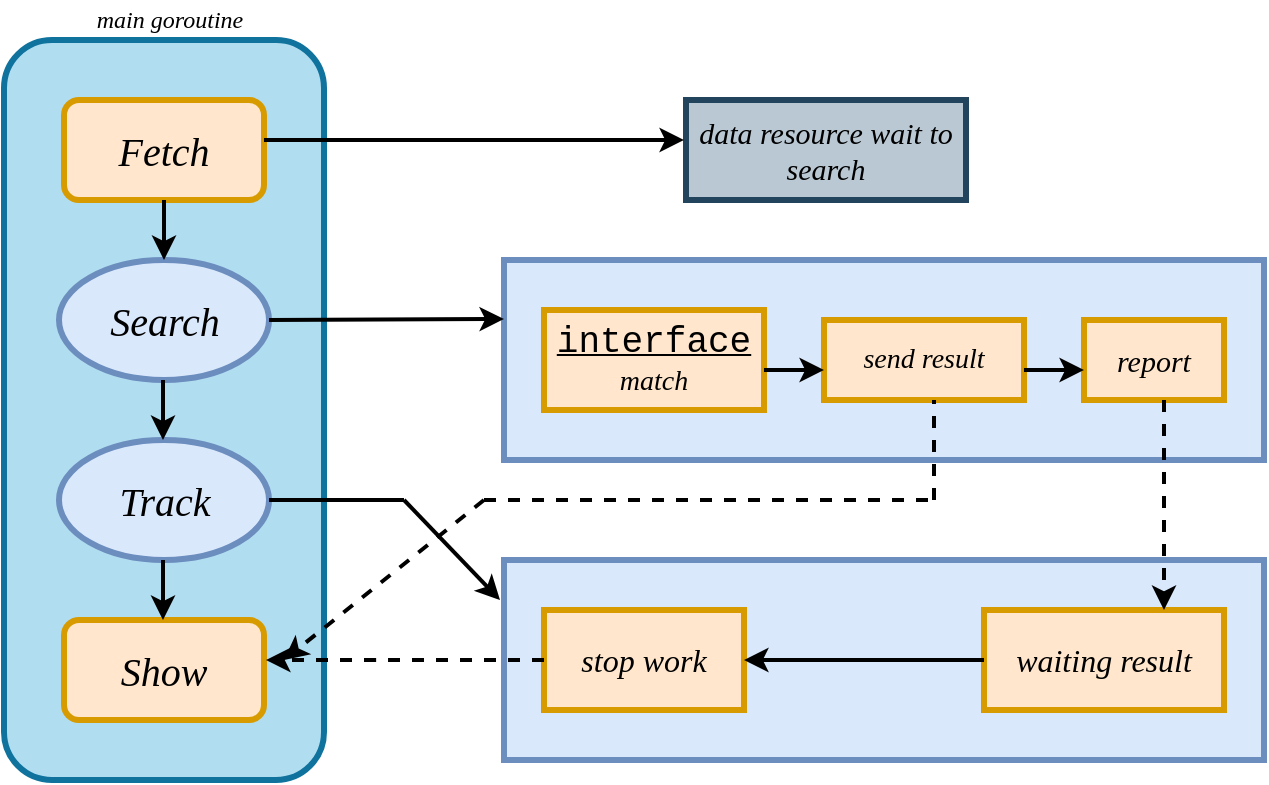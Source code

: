 <mxfile version="14.6.13" type="device"><diagram id="jFij3uQEnjqha3zV_cfF" name="Page-1"><mxGraphModel dx="1106" dy="852" grid="1" gridSize="10" guides="1" tooltips="1" connect="1" arrows="1" fold="1" page="1" pageScale="1" pageWidth="850" pageHeight="1100" math="0" shadow="0"><root><mxCell id="0"/><mxCell id="1" parent="0"/><mxCell id="DtW4x7NP8OzSULjKuglq-1" value="" style="rounded=1;whiteSpace=wrap;html=1;direction=south;fillColor=#b1ddf0;strokeWidth=3;strokeColor=#10739e;" vertex="1" parent="1"><mxGeometry x="80" y="110" width="160" height="370" as="geometry"/></mxCell><mxCell id="DtW4x7NP8OzSULjKuglq-2" value="&lt;font style=&quot;font-size: 20px&quot; face=&quot;Source Code Pro&quot;&gt;&lt;i&gt;Search&lt;/i&gt;&lt;/font&gt;" style="ellipse;whiteSpace=wrap;html=1;strokeWidth=3;fillColor=#dae8fc;strokeColor=#6c8ebf;" vertex="1" parent="1"><mxGeometry x="107.5" y="220" width="105" height="60" as="geometry"/></mxCell><UserObject label="&lt;font style=&quot;font-size: 20px&quot; face=&quot;Source Code Pro&quot;&gt;&lt;i&gt;Fetch&lt;/i&gt;&lt;/font&gt;" id="DtW4x7NP8OzSULjKuglq-3"><mxCell style="rounded=1;whiteSpace=wrap;html=1;strokeWidth=3;fillColor=#ffe6cc;strokeColor=#d79b00;" vertex="1" parent="1"><mxGeometry x="110" y="140" width="100" height="50" as="geometry"/></mxCell></UserObject><mxCell id="DtW4x7NP8OzSULjKuglq-4" value="&lt;font style=&quot;font-size: 20px&quot; face=&quot;Source Code Pro&quot;&gt;&lt;i&gt;Track&lt;/i&gt;&lt;/font&gt;" style="ellipse;whiteSpace=wrap;html=1;strokeWidth=3;fillColor=#dae8fc;strokeColor=#6c8ebf;" vertex="1" parent="1"><mxGeometry x="107.5" y="310" width="105" height="60" as="geometry"/></mxCell><UserObject label="&lt;font style=&quot;font-size: 20px&quot; face=&quot;Source Code Pro&quot;&gt;&lt;i&gt;Show&lt;/i&gt;&lt;/font&gt;" id="DtW4x7NP8OzSULjKuglq-5"><mxCell style="rounded=1;whiteSpace=wrap;html=1;strokeWidth=3;fillColor=#ffe6cc;strokeColor=#d79b00;" vertex="1" parent="1"><mxGeometry x="110" y="400" width="100" height="50" as="geometry"/></mxCell></UserObject><mxCell id="DtW4x7NP8OzSULjKuglq-6" value="&lt;i&gt;&lt;font style=&quot;font-size: 15px&quot; face=&quot;Georgia&quot;&gt;data resource wait to search&lt;/font&gt;&lt;/i&gt;" style="rounded=0;whiteSpace=wrap;html=1;strokeWidth=3;fillColor=#bac8d3;strokeColor=#23445d;" vertex="1" parent="1"><mxGeometry x="421" y="140" width="140" height="50" as="geometry"/></mxCell><mxCell id="DtW4x7NP8OzSULjKuglq-7" value="" style="rounded=0;whiteSpace=wrap;html=1;strokeWidth=3;fillColor=#dae8fc;strokeColor=#6c8ebf;" vertex="1" parent="1"><mxGeometry x="330" y="220" width="380" height="100" as="geometry"/></mxCell><mxCell id="DtW4x7NP8OzSULjKuglq-8" value="" style="rounded=0;whiteSpace=wrap;html=1;strokeWidth=3;fillColor=#dae8fc;strokeColor=#6c8ebf;" vertex="1" parent="1"><mxGeometry x="330" y="370" width="380" height="100" as="geometry"/></mxCell><mxCell id="DtW4x7NP8OzSULjKuglq-9" value="" style="endArrow=classic;html=1;strokeWidth=2;" edge="1" parent="1"><mxGeometry width="50" height="50" relative="1" as="geometry"><mxPoint x="210" y="160" as="sourcePoint"/><mxPoint x="420" y="160" as="targetPoint"/></mxGeometry></mxCell><mxCell id="DtW4x7NP8OzSULjKuglq-10" value="" style="endArrow=classic;html=1;entryX=0.5;entryY=0;entryDx=0;entryDy=0;strokeWidth=2;" edge="1" parent="1" target="DtW4x7NP8OzSULjKuglq-2"><mxGeometry width="50" height="50" relative="1" as="geometry"><mxPoint x="160" y="190" as="sourcePoint"/><mxPoint x="210" y="140" as="targetPoint"/></mxGeometry></mxCell><mxCell id="DtW4x7NP8OzSULjKuglq-11" value="" style="endArrow=classic;html=1;entryX=0.5;entryY=0;entryDx=0;entryDy=0;strokeWidth=2;" edge="1" parent="1"><mxGeometry width="50" height="50" relative="1" as="geometry"><mxPoint x="159.5" y="280" as="sourcePoint"/><mxPoint x="159.5" y="310" as="targetPoint"/></mxGeometry></mxCell><mxCell id="DtW4x7NP8OzSULjKuglq-12" value="" style="endArrow=classic;html=1;entryX=0.5;entryY=0;entryDx=0;entryDy=0;strokeWidth=2;" edge="1" parent="1"><mxGeometry width="50" height="50" relative="1" as="geometry"><mxPoint x="159.5" y="370" as="sourcePoint"/><mxPoint x="159.5" y="400" as="targetPoint"/></mxGeometry></mxCell><mxCell id="DtW4x7NP8OzSULjKuglq-13" value="&lt;font style=&quot;font-size: 18px&quot; face=&quot;Courier New&quot;&gt;&lt;u&gt;interface&lt;/u&gt;&lt;/font&gt;&lt;br&gt;&lt;font face=&quot;Georgia&quot; size=&quot;1&quot;&gt;&lt;i style=&quot;font-size: 14px&quot;&gt;match&lt;/i&gt;&lt;/font&gt;" style="rounded=0;whiteSpace=wrap;html=1;strokeWidth=3;fillColor=#ffe6cc;strokeColor=#d79b00;" vertex="1" parent="1"><mxGeometry x="350" y="245" width="110" height="50" as="geometry"/></mxCell><mxCell id="DtW4x7NP8OzSULjKuglq-14" value="&lt;font face=&quot;Georgia&quot; style=&quot;font-size: 14px&quot;&gt;&lt;i&gt;&lt;font style=&quot;font-size: 14px&quot;&gt;send&lt;/font&gt; result&lt;/i&gt;&lt;/font&gt;" style="rounded=0;whiteSpace=wrap;html=1;strokeWidth=3;fillColor=#ffe6cc;strokeColor=#d79b00;" vertex="1" parent="1"><mxGeometry x="490" y="250" width="100" height="40" as="geometry"/></mxCell><mxCell id="DtW4x7NP8OzSULjKuglq-15" value="&lt;font face=&quot;Georgia&quot; size=&quot;1&quot;&gt;&lt;i style=&quot;font-size: 15px&quot;&gt;report&lt;/i&gt;&lt;/font&gt;" style="rounded=0;whiteSpace=wrap;html=1;strokeWidth=3;fillColor=#ffe6cc;strokeColor=#d79b00;" vertex="1" parent="1"><mxGeometry x="620" y="250" width="70" height="40" as="geometry"/></mxCell><mxCell id="DtW4x7NP8OzSULjKuglq-16" value="&lt;i&gt;&lt;font face=&quot;Georgia&quot; style=&quot;font-size: 16px&quot;&gt;stop work&lt;/font&gt;&lt;/i&gt;" style="rounded=0;whiteSpace=wrap;html=1;strokeWidth=3;fillColor=#ffe6cc;strokeColor=#d79b00;" vertex="1" parent="1"><mxGeometry x="350" y="395" width="100" height="50" as="geometry"/></mxCell><mxCell id="DtW4x7NP8OzSULjKuglq-17" value="&lt;i&gt;&lt;font face=&quot;Georgia&quot; style=&quot;font-size: 16px&quot;&gt;waiting result&lt;/font&gt;&lt;/i&gt;" style="rounded=0;whiteSpace=wrap;html=1;strokeWidth=3;fillColor=#ffe6cc;strokeColor=#d79b00;" vertex="1" parent="1"><mxGeometry x="570" y="395" width="120" height="50" as="geometry"/></mxCell><mxCell id="DtW4x7NP8OzSULjKuglq-18" value="" style="endArrow=classic;html=1;exitX=1;exitY=0.5;exitDx=0;exitDy=0;strokeWidth=2;" edge="1" parent="1" source="DtW4x7NP8OzSULjKuglq-2"><mxGeometry width="50" height="50" relative="1" as="geometry"><mxPoint x="220" y="250" as="sourcePoint"/><mxPoint x="330" y="249.5" as="targetPoint"/></mxGeometry></mxCell><mxCell id="DtW4x7NP8OzSULjKuglq-19" value="" style="endArrow=none;html=1;strokeWidth=2;" edge="1" parent="1"><mxGeometry width="50" height="50" relative="1" as="geometry"><mxPoint x="212.5" y="340" as="sourcePoint"/><mxPoint x="280" y="340" as="targetPoint"/></mxGeometry></mxCell><mxCell id="DtW4x7NP8OzSULjKuglq-20" value="" style="endArrow=classic;html=1;strokeWidth=2;" edge="1" parent="1"><mxGeometry width="50" height="50" relative="1" as="geometry"><mxPoint x="280" y="340" as="sourcePoint"/><mxPoint x="328" y="390" as="targetPoint"/></mxGeometry></mxCell><mxCell id="DtW4x7NP8OzSULjKuglq-21" value="" style="endArrow=classic;html=1;strokeWidth=2;" edge="1" parent="1"><mxGeometry width="50" height="50" relative="1" as="geometry"><mxPoint x="570" y="420" as="sourcePoint"/><mxPoint x="450" y="420" as="targetPoint"/></mxGeometry></mxCell><mxCell id="DtW4x7NP8OzSULjKuglq-22" value="" style="endArrow=classic;html=1;entryX=1.01;entryY=0.14;entryDx=0;entryDy=0;entryPerimeter=0;dashed=1;strokeWidth=2;" edge="1" parent="1"><mxGeometry width="50" height="50" relative="1" as="geometry"><mxPoint x="350" y="420" as="sourcePoint"/><mxPoint x="211" y="420" as="targetPoint"/><Array as="points"><mxPoint x="290" y="420"/><mxPoint x="270" y="420"/></Array></mxGeometry></mxCell><mxCell id="DtW4x7NP8OzSULjKuglq-23" value="" style="endArrow=none;html=1;dashed=1;strokeWidth=2;" edge="1" parent="1"><mxGeometry width="50" height="50" relative="1" as="geometry"><mxPoint x="545" y="340" as="sourcePoint"/><mxPoint x="545" y="290" as="targetPoint"/></mxGeometry></mxCell><mxCell id="DtW4x7NP8OzSULjKuglq-24" value="" style="endArrow=none;html=1;dashed=1;strokeWidth=2;" edge="1" parent="1"><mxGeometry width="50" height="50" relative="1" as="geometry"><mxPoint x="320" y="340" as="sourcePoint"/><mxPoint x="545" y="340" as="targetPoint"/></mxGeometry></mxCell><mxCell id="DtW4x7NP8OzSULjKuglq-25" value="" style="endArrow=classic;html=1;dashed=1;strokeWidth=2;" edge="1" parent="1"><mxGeometry width="50" height="50" relative="1" as="geometry"><mxPoint x="320" y="340" as="sourcePoint"/><mxPoint x="220" y="420" as="targetPoint"/></mxGeometry></mxCell><mxCell id="DtW4x7NP8OzSULjKuglq-26" value="" style="endArrow=classic;html=1;dashed=1;entryX=0.75;entryY=0;entryDx=0;entryDy=0;strokeWidth=2;" edge="1" parent="1" target="DtW4x7NP8OzSULjKuglq-17"><mxGeometry width="50" height="50" relative="1" as="geometry"><mxPoint x="660" y="290" as="sourcePoint"/><mxPoint x="710" y="240" as="targetPoint"/></mxGeometry></mxCell><mxCell id="DtW4x7NP8OzSULjKuglq-27" value="" style="endArrow=classic;html=1;entryX=0;entryY=0.625;entryDx=0;entryDy=0;entryPerimeter=0;strokeWidth=2;" edge="1" parent="1" target="DtW4x7NP8OzSULjKuglq-14"><mxGeometry width="50" height="50" relative="1" as="geometry"><mxPoint x="460" y="275" as="sourcePoint"/><mxPoint x="510" y="225" as="targetPoint"/></mxGeometry></mxCell><mxCell id="DtW4x7NP8OzSULjKuglq-32" value="" style="endArrow=classic;html=1;entryX=0;entryY=0.625;entryDx=0;entryDy=0;entryPerimeter=0;strokeWidth=2;" edge="1" parent="1" target="DtW4x7NP8OzSULjKuglq-15"><mxGeometry width="50" height="50" relative="1" as="geometry"><mxPoint x="590" y="275" as="sourcePoint"/><mxPoint x="640" y="225" as="targetPoint"/></mxGeometry></mxCell><mxCell id="DtW4x7NP8OzSULjKuglq-35" value="&lt;i&gt;&lt;font face=&quot;Lucida Console&quot;&gt;main goroutine&lt;/font&gt;&lt;/i&gt;" style="text;html=1;strokeColor=none;fillColor=none;align=center;verticalAlign=middle;whiteSpace=wrap;rounded=0;" vertex="1" parent="1"><mxGeometry x="107.5" y="90" width="110" height="20" as="geometry"/></mxCell></root></mxGraphModel></diagram></mxfile>